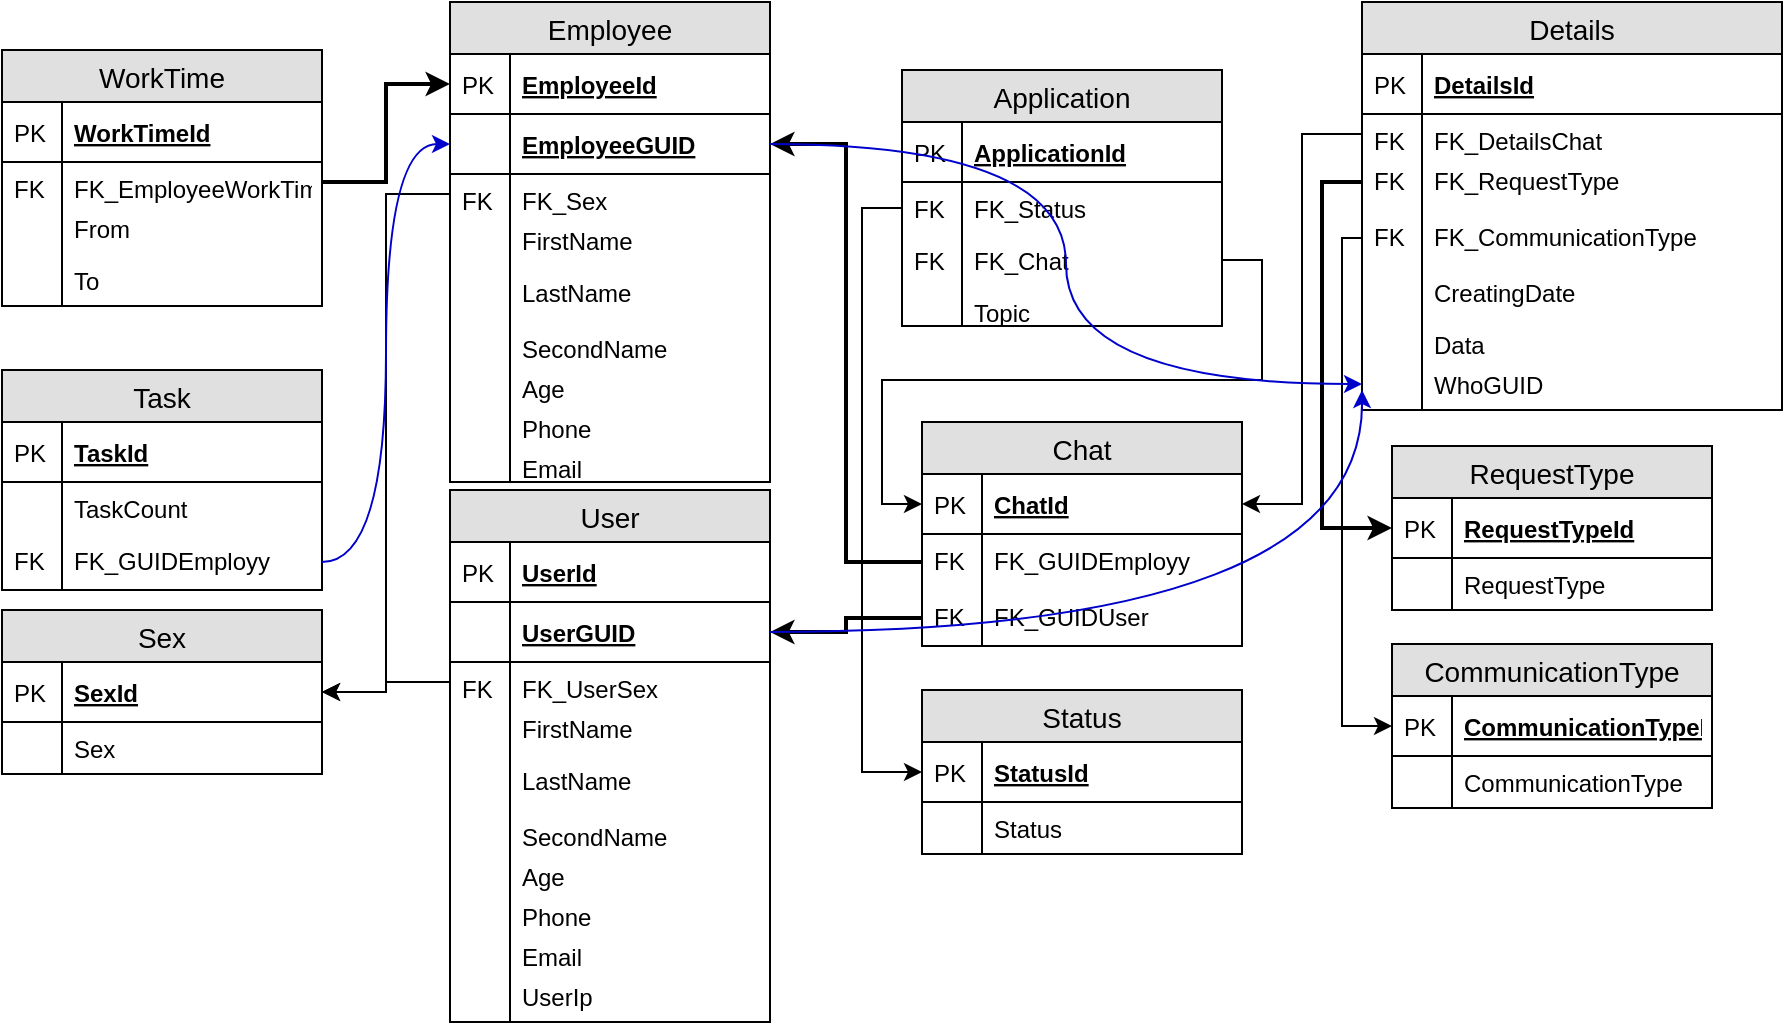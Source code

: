 <mxfile version="14.2.9" type="device"><diagram id="oNXmoaNB7-4xNITh9QLq" name="Page-1"><mxGraphModel dx="868" dy="450" grid="1" gridSize="10" guides="1" tooltips="1" connect="1" arrows="1" fold="1" page="1" pageScale="1" pageWidth="827" pageHeight="1169" math="0" shadow="0"><root><mxCell id="0"/><mxCell id="1" parent="0"/><mxCell id="n3H7xVqjC3DyJY1ZT28A-4" value="User" style="swimlane;fontStyle=0;childLayout=stackLayout;horizontal=1;startSize=26;fillColor=#e0e0e0;horizontalStack=0;resizeParent=1;resizeParentMax=0;resizeLast=0;collapsible=1;marginBottom=0;swimlaneFillColor=#ffffff;align=center;fontSize=14;" parent="1" vertex="1"><mxGeometry x="254" y="340" width="160" height="266" as="geometry"/></mxCell><mxCell id="BF0rwXTEgdyJj1D0pUG7-12" value="UserId" style="shape=partialRectangle;top=0;left=0;right=0;bottom=1;align=left;verticalAlign=middle;fillColor=none;spacingLeft=34;spacingRight=4;overflow=hidden;rotatable=0;points=[[0,0.5],[1,0.5]];portConstraint=eastwest;dropTarget=0;fontStyle=5;fontSize=12;" parent="n3H7xVqjC3DyJY1ZT28A-4" vertex="1"><mxGeometry y="26" width="160" height="30" as="geometry"/></mxCell><mxCell id="BF0rwXTEgdyJj1D0pUG7-13" value="PK" style="shape=partialRectangle;top=0;left=0;bottom=0;fillColor=none;align=left;verticalAlign=middle;spacingLeft=4;spacingRight=4;overflow=hidden;rotatable=0;points=[];portConstraint=eastwest;part=1;fontSize=12;" parent="BF0rwXTEgdyJj1D0pUG7-12" vertex="1" connectable="0"><mxGeometry width="30" height="30" as="geometry"/></mxCell><mxCell id="AlU_GXIWJe3iXf_rjSI0-19" value="UserGUID" style="shape=partialRectangle;top=0;left=0;right=0;bottom=1;align=left;verticalAlign=middle;fillColor=none;spacingLeft=34;spacingRight=4;overflow=hidden;rotatable=0;points=[[0,0.5],[1,0.5]];portConstraint=eastwest;dropTarget=0;fontStyle=5;fontSize=12;" parent="n3H7xVqjC3DyJY1ZT28A-4" vertex="1"><mxGeometry y="56" width="160" height="30" as="geometry"/></mxCell><mxCell id="AlU_GXIWJe3iXf_rjSI0-20" value="" style="shape=partialRectangle;top=0;left=0;bottom=0;fillColor=none;align=left;verticalAlign=middle;spacingLeft=4;spacingRight=4;overflow=hidden;rotatable=0;points=[];portConstraint=eastwest;part=1;fontSize=12;" parent="AlU_GXIWJe3iXf_rjSI0-19" vertex="1" connectable="0"><mxGeometry width="30" height="30" as="geometry"/></mxCell><mxCell id="n3H7xVqjC3DyJY1ZT28A-32" value="FK_UserSex" style="shape=partialRectangle;top=0;left=0;right=0;bottom=0;align=left;verticalAlign=top;fillColor=none;spacingLeft=34;spacingRight=4;overflow=hidden;rotatable=0;points=[[0,0.5],[1,0.5]];portConstraint=eastwest;dropTarget=0;fontSize=12;" parent="n3H7xVqjC3DyJY1ZT28A-4" vertex="1"><mxGeometry y="86" width="160" height="20" as="geometry"/></mxCell><mxCell id="n3H7xVqjC3DyJY1ZT28A-33" value="FK" style="shape=partialRectangle;top=0;left=0;bottom=0;fillColor=none;align=left;verticalAlign=top;spacingLeft=4;spacingRight=4;overflow=hidden;rotatable=0;points=[];portConstraint=eastwest;part=1;fontSize=12;" parent="n3H7xVqjC3DyJY1ZT28A-32" vertex="1" connectable="0"><mxGeometry width="30" height="20" as="geometry"/></mxCell><mxCell id="n3H7xVqjC3DyJY1ZT28A-7" value="FirstName&#10;" style="shape=partialRectangle;top=0;left=0;right=0;bottom=0;align=left;verticalAlign=top;fillColor=none;spacingLeft=34;spacingRight=4;overflow=hidden;rotatable=0;points=[[0,0.5],[1,0.5]];portConstraint=eastwest;dropTarget=0;fontSize=12;" parent="n3H7xVqjC3DyJY1ZT28A-4" vertex="1"><mxGeometry y="106" width="160" height="26" as="geometry"/></mxCell><mxCell id="n3H7xVqjC3DyJY1ZT28A-8" value="" style="shape=partialRectangle;top=0;left=0;bottom=0;fillColor=none;align=left;verticalAlign=top;spacingLeft=4;spacingRight=4;overflow=hidden;rotatable=0;points=[];portConstraint=eastwest;part=1;fontSize=12;" parent="n3H7xVqjC3DyJY1ZT28A-7" vertex="1" connectable="0"><mxGeometry width="30" height="26" as="geometry"/></mxCell><mxCell id="n3H7xVqjC3DyJY1ZT28A-9" value="LastName&#10;" style="shape=partialRectangle;top=0;left=0;right=0;bottom=0;align=left;verticalAlign=top;fillColor=none;spacingLeft=34;spacingRight=4;overflow=hidden;rotatable=0;points=[[0,0.5],[1,0.5]];portConstraint=eastwest;dropTarget=0;fontSize=12;" parent="n3H7xVqjC3DyJY1ZT28A-4" vertex="1"><mxGeometry y="132" width="160" height="28" as="geometry"/></mxCell><mxCell id="n3H7xVqjC3DyJY1ZT28A-10" value="" style="shape=partialRectangle;top=0;left=0;bottom=0;fillColor=none;align=left;verticalAlign=top;spacingLeft=4;spacingRight=4;overflow=hidden;rotatable=0;points=[];portConstraint=eastwest;part=1;fontSize=12;" parent="n3H7xVqjC3DyJY1ZT28A-9" vertex="1" connectable="0"><mxGeometry width="30" height="28" as="geometry"/></mxCell><mxCell id="n3H7xVqjC3DyJY1ZT28A-11" value="SecondName" style="shape=partialRectangle;top=0;left=0;right=0;bottom=0;align=left;verticalAlign=top;fillColor=none;spacingLeft=34;spacingRight=4;overflow=hidden;rotatable=0;points=[[0,0.5],[1,0.5]];portConstraint=eastwest;dropTarget=0;fontSize=12;" parent="n3H7xVqjC3DyJY1ZT28A-4" vertex="1"><mxGeometry y="160" width="160" height="20" as="geometry"/></mxCell><mxCell id="n3H7xVqjC3DyJY1ZT28A-12" value="" style="shape=partialRectangle;top=0;left=0;bottom=0;fillColor=none;align=left;verticalAlign=top;spacingLeft=4;spacingRight=4;overflow=hidden;rotatable=0;points=[];portConstraint=eastwest;part=1;fontSize=12;" parent="n3H7xVqjC3DyJY1ZT28A-11" vertex="1" connectable="0"><mxGeometry width="30" height="20.0" as="geometry"/></mxCell><mxCell id="n3H7xVqjC3DyJY1ZT28A-13" value="Age" style="shape=partialRectangle;top=0;left=0;right=0;bottom=0;align=left;verticalAlign=top;fillColor=none;spacingLeft=34;spacingRight=4;overflow=hidden;rotatable=0;points=[[0,0.5],[1,0.5]];portConstraint=eastwest;dropTarget=0;fontSize=12;" parent="n3H7xVqjC3DyJY1ZT28A-4" vertex="1"><mxGeometry y="180" width="160" height="20" as="geometry"/></mxCell><mxCell id="n3H7xVqjC3DyJY1ZT28A-14" value="" style="shape=partialRectangle;top=0;left=0;bottom=0;fillColor=none;align=left;verticalAlign=top;spacingLeft=4;spacingRight=4;overflow=hidden;rotatable=0;points=[];portConstraint=eastwest;part=1;fontSize=12;" parent="n3H7xVqjC3DyJY1ZT28A-13" vertex="1" connectable="0"><mxGeometry width="30" height="20" as="geometry"/></mxCell><mxCell id="n3H7xVqjC3DyJY1ZT28A-30" value="Phone" style="shape=partialRectangle;top=0;left=0;right=0;bottom=0;align=left;verticalAlign=top;fillColor=none;spacingLeft=34;spacingRight=4;overflow=hidden;rotatable=0;points=[[0,0.5],[1,0.5]];portConstraint=eastwest;dropTarget=0;fontSize=12;" parent="n3H7xVqjC3DyJY1ZT28A-4" vertex="1"><mxGeometry y="200" width="160" height="20" as="geometry"/></mxCell><mxCell id="n3H7xVqjC3DyJY1ZT28A-31" value="" style="shape=partialRectangle;top=0;left=0;bottom=0;fillColor=none;align=left;verticalAlign=top;spacingLeft=4;spacingRight=4;overflow=hidden;rotatable=0;points=[];portConstraint=eastwest;part=1;fontSize=12;" parent="n3H7xVqjC3DyJY1ZT28A-30" vertex="1" connectable="0"><mxGeometry width="30" height="20" as="geometry"/></mxCell><mxCell id="n3H7xVqjC3DyJY1ZT28A-15" value="Email" style="shape=partialRectangle;top=0;left=0;right=0;bottom=0;align=left;verticalAlign=top;fillColor=none;spacingLeft=34;spacingRight=4;overflow=hidden;rotatable=0;points=[[0,0.5],[1,0.5]];portConstraint=eastwest;dropTarget=0;fontSize=12;" parent="n3H7xVqjC3DyJY1ZT28A-4" vertex="1"><mxGeometry y="220" width="160" height="20" as="geometry"/></mxCell><mxCell id="n3H7xVqjC3DyJY1ZT28A-16" value="" style="shape=partialRectangle;top=0;left=0;bottom=0;fillColor=none;align=left;verticalAlign=top;spacingLeft=4;spacingRight=4;overflow=hidden;rotatable=0;points=[];portConstraint=eastwest;part=1;fontSize=12;" parent="n3H7xVqjC3DyJY1ZT28A-15" vertex="1" connectable="0"><mxGeometry width="30" height="20" as="geometry"/></mxCell><mxCell id="n3H7xVqjC3DyJY1ZT28A-144" value="UserIp" style="shape=partialRectangle;top=0;left=0;right=0;bottom=0;align=left;verticalAlign=top;fillColor=none;spacingLeft=34;spacingRight=4;overflow=hidden;rotatable=0;points=[[0,0.5],[1,0.5]];portConstraint=eastwest;dropTarget=0;fontSize=12;" parent="n3H7xVqjC3DyJY1ZT28A-4" vertex="1"><mxGeometry y="240" width="160" height="26" as="geometry"/></mxCell><mxCell id="n3H7xVqjC3DyJY1ZT28A-145" value="" style="shape=partialRectangle;top=0;left=0;bottom=0;fillColor=none;align=left;verticalAlign=top;spacingLeft=4;spacingRight=4;overflow=hidden;rotatable=0;points=[];portConstraint=eastwest;part=1;fontSize=12;" parent="n3H7xVqjC3DyJY1ZT28A-144" vertex="1" connectable="0"><mxGeometry width="30" height="26" as="geometry"/></mxCell><mxCell id="n3H7xVqjC3DyJY1ZT28A-17" value="Sex" style="swimlane;fontStyle=0;childLayout=stackLayout;horizontal=1;startSize=26;fillColor=#e0e0e0;horizontalStack=0;resizeParent=1;resizeParentMax=0;resizeLast=0;collapsible=1;marginBottom=0;swimlaneFillColor=#ffffff;align=center;fontSize=14;" parent="1" vertex="1"><mxGeometry x="30" y="400" width="160" height="82" as="geometry"/></mxCell><mxCell id="n3H7xVqjC3DyJY1ZT28A-18" value="SexId" style="shape=partialRectangle;top=0;left=0;right=0;bottom=1;align=left;verticalAlign=middle;fillColor=none;spacingLeft=34;spacingRight=4;overflow=hidden;rotatable=0;points=[[0,0.5],[1,0.5]];portConstraint=eastwest;dropTarget=0;fontStyle=5;fontSize=12;" parent="n3H7xVqjC3DyJY1ZT28A-17" vertex="1"><mxGeometry y="26" width="160" height="30" as="geometry"/></mxCell><mxCell id="n3H7xVqjC3DyJY1ZT28A-19" value="PK" style="shape=partialRectangle;top=0;left=0;bottom=0;fillColor=none;align=left;verticalAlign=middle;spacingLeft=4;spacingRight=4;overflow=hidden;rotatable=0;points=[];portConstraint=eastwest;part=1;fontSize=12;" parent="n3H7xVqjC3DyJY1ZT28A-18" vertex="1" connectable="0"><mxGeometry width="30" height="30" as="geometry"/></mxCell><mxCell id="n3H7xVqjC3DyJY1ZT28A-20" value="Sex" style="shape=partialRectangle;top=0;left=0;right=0;bottom=0;align=left;verticalAlign=top;fillColor=none;spacingLeft=34;spacingRight=4;overflow=hidden;rotatable=0;points=[[0,0.5],[1,0.5]];portConstraint=eastwest;dropTarget=0;fontSize=12;" parent="n3H7xVqjC3DyJY1ZT28A-17" vertex="1"><mxGeometry y="56" width="160" height="26" as="geometry"/></mxCell><mxCell id="n3H7xVqjC3DyJY1ZT28A-21" value="" style="shape=partialRectangle;top=0;left=0;bottom=0;fillColor=none;align=left;verticalAlign=top;spacingLeft=4;spacingRight=4;overflow=hidden;rotatable=0;points=[];portConstraint=eastwest;part=1;fontSize=12;" parent="n3H7xVqjC3DyJY1ZT28A-20" vertex="1" connectable="0"><mxGeometry width="30" height="26" as="geometry"/></mxCell><mxCell id="n3H7xVqjC3DyJY1ZT28A-35" value="Application" style="swimlane;fontStyle=0;childLayout=stackLayout;horizontal=1;startSize=26;fillColor=#e0e0e0;horizontalStack=0;resizeParent=1;resizeParentMax=0;resizeLast=0;collapsible=1;marginBottom=0;swimlaneFillColor=#ffffff;align=center;fontSize=14;" parent="1" vertex="1"><mxGeometry x="480" y="130" width="160" height="128" as="geometry"/></mxCell><mxCell id="n3H7xVqjC3DyJY1ZT28A-36" value="ApplicationId" style="shape=partialRectangle;top=0;left=0;right=0;bottom=1;align=left;verticalAlign=middle;fillColor=none;spacingLeft=34;spacingRight=4;overflow=hidden;rotatable=0;points=[[0,0.5],[1,0.5]];portConstraint=eastwest;dropTarget=0;fontStyle=5;fontSize=12;" parent="n3H7xVqjC3DyJY1ZT28A-35" vertex="1"><mxGeometry y="26" width="160" height="30" as="geometry"/></mxCell><mxCell id="n3H7xVqjC3DyJY1ZT28A-37" value="PK" style="shape=partialRectangle;top=0;left=0;bottom=0;fillColor=none;align=left;verticalAlign=middle;spacingLeft=4;spacingRight=4;overflow=hidden;rotatable=0;points=[];portConstraint=eastwest;part=1;fontSize=12;" parent="n3H7xVqjC3DyJY1ZT28A-36" vertex="1" connectable="0"><mxGeometry width="30" height="30" as="geometry"/></mxCell><mxCell id="n3H7xVqjC3DyJY1ZT28A-40" value="FK_Status" style="shape=partialRectangle;top=0;left=0;right=0;bottom=0;align=left;verticalAlign=top;fillColor=none;spacingLeft=34;spacingRight=4;overflow=hidden;rotatable=0;points=[[0,0.5],[1,0.5]];portConstraint=eastwest;dropTarget=0;fontSize=12;" parent="n3H7xVqjC3DyJY1ZT28A-35" vertex="1"><mxGeometry y="56" width="160" height="26" as="geometry"/></mxCell><mxCell id="n3H7xVqjC3DyJY1ZT28A-41" value="FK&#10;" style="shape=partialRectangle;top=0;left=0;bottom=0;fillColor=none;align=left;verticalAlign=top;spacingLeft=4;spacingRight=4;overflow=hidden;rotatable=0;points=[];portConstraint=eastwest;part=1;fontSize=12;" parent="n3H7xVqjC3DyJY1ZT28A-40" vertex="1" connectable="0"><mxGeometry width="30" height="26" as="geometry"/></mxCell><mxCell id="BF0rwXTEgdyJj1D0pUG7-7" value="FK_Chat" style="shape=partialRectangle;top=0;left=0;right=0;bottom=0;align=left;verticalAlign=top;fillColor=none;spacingLeft=34;spacingRight=4;overflow=hidden;rotatable=0;points=[[0,0.5],[1,0.5]];portConstraint=eastwest;dropTarget=0;fontSize=12;" parent="n3H7xVqjC3DyJY1ZT28A-35" vertex="1"><mxGeometry y="82" width="160" height="26" as="geometry"/></mxCell><mxCell id="BF0rwXTEgdyJj1D0pUG7-8" value="FK&#10;" style="shape=partialRectangle;top=0;left=0;bottom=0;fillColor=none;align=left;verticalAlign=top;spacingLeft=4;spacingRight=4;overflow=hidden;rotatable=0;points=[];portConstraint=eastwest;part=1;fontSize=12;" parent="BF0rwXTEgdyJj1D0pUG7-7" vertex="1" connectable="0"><mxGeometry width="30" height="26" as="geometry"/></mxCell><mxCell id="n3H7xVqjC3DyJY1ZT28A-81" value="Topic&#10;" style="shape=partialRectangle;top=0;left=0;right=0;bottom=0;align=left;verticalAlign=top;fillColor=none;spacingLeft=34;spacingRight=4;overflow=hidden;rotatable=0;points=[[0,0.5],[1,0.5]];portConstraint=eastwest;dropTarget=0;fontSize=12;" parent="n3H7xVqjC3DyJY1ZT28A-35" vertex="1"><mxGeometry y="108" width="160" height="20" as="geometry"/></mxCell><mxCell id="n3H7xVqjC3DyJY1ZT28A-82" value="" style="shape=partialRectangle;top=0;left=0;bottom=0;fillColor=none;align=left;verticalAlign=top;spacingLeft=4;spacingRight=4;overflow=hidden;rotatable=0;points=[];portConstraint=eastwest;part=1;fontSize=12;" parent="n3H7xVqjC3DyJY1ZT28A-81" vertex="1" connectable="0"><mxGeometry width="30" height="20.0" as="geometry"/></mxCell><mxCell id="n3H7xVqjC3DyJY1ZT28A-55" value="Status" style="swimlane;fontStyle=0;childLayout=stackLayout;horizontal=1;startSize=26;fillColor=#e0e0e0;horizontalStack=0;resizeParent=1;resizeParentMax=0;resizeLast=0;collapsible=1;marginBottom=0;swimlaneFillColor=#ffffff;align=center;fontSize=14;" parent="1" vertex="1"><mxGeometry x="490" y="440" width="160" height="82" as="geometry"/></mxCell><mxCell id="n3H7xVqjC3DyJY1ZT28A-56" value="StatusId" style="shape=partialRectangle;top=0;left=0;right=0;bottom=1;align=left;verticalAlign=middle;fillColor=none;spacingLeft=34;spacingRight=4;overflow=hidden;rotatable=0;points=[[0,0.5],[1,0.5]];portConstraint=eastwest;dropTarget=0;fontStyle=5;fontSize=12;" parent="n3H7xVqjC3DyJY1ZT28A-55" vertex="1"><mxGeometry y="26" width="160" height="30" as="geometry"/></mxCell><mxCell id="n3H7xVqjC3DyJY1ZT28A-57" value="PK" style="shape=partialRectangle;top=0;left=0;bottom=0;fillColor=none;align=left;verticalAlign=middle;spacingLeft=4;spacingRight=4;overflow=hidden;rotatable=0;points=[];portConstraint=eastwest;part=1;fontSize=12;" parent="n3H7xVqjC3DyJY1ZT28A-56" vertex="1" connectable="0"><mxGeometry width="30" height="30" as="geometry"/></mxCell><mxCell id="n3H7xVqjC3DyJY1ZT28A-58" value="Status" style="shape=partialRectangle;top=0;left=0;right=0;bottom=0;align=left;verticalAlign=top;fillColor=none;spacingLeft=34;spacingRight=4;overflow=hidden;rotatable=0;points=[[0,0.5],[1,0.5]];portConstraint=eastwest;dropTarget=0;fontSize=12;" parent="n3H7xVqjC3DyJY1ZT28A-55" vertex="1"><mxGeometry y="56" width="160" height="26" as="geometry"/></mxCell><mxCell id="n3H7xVqjC3DyJY1ZT28A-59" value="" style="shape=partialRectangle;top=0;left=0;bottom=0;fillColor=none;align=left;verticalAlign=top;spacingLeft=4;spacingRight=4;overflow=hidden;rotatable=0;points=[];portConstraint=eastwest;part=1;fontSize=12;" parent="n3H7xVqjC3DyJY1ZT28A-58" vertex="1" connectable="0"><mxGeometry width="30" height="26" as="geometry"/></mxCell><mxCell id="n3H7xVqjC3DyJY1ZT28A-74" value="RequestType" style="swimlane;fontStyle=0;childLayout=stackLayout;horizontal=1;startSize=26;fillColor=#e0e0e0;horizontalStack=0;resizeParent=1;resizeParentMax=0;resizeLast=0;collapsible=1;marginBottom=0;swimlaneFillColor=#ffffff;align=center;fontSize=14;" parent="1" vertex="1"><mxGeometry x="725" y="318" width="160" height="82" as="geometry"/></mxCell><mxCell id="n3H7xVqjC3DyJY1ZT28A-75" value="RequestTypeId" style="shape=partialRectangle;top=0;left=0;right=0;bottom=1;align=left;verticalAlign=middle;fillColor=none;spacingLeft=34;spacingRight=4;overflow=hidden;rotatable=0;points=[[0,0.5],[1,0.5]];portConstraint=eastwest;dropTarget=0;fontStyle=5;fontSize=12;" parent="n3H7xVqjC3DyJY1ZT28A-74" vertex="1"><mxGeometry y="26" width="160" height="30" as="geometry"/></mxCell><mxCell id="n3H7xVqjC3DyJY1ZT28A-76" value="PK" style="shape=partialRectangle;top=0;left=0;bottom=0;fillColor=none;align=left;verticalAlign=middle;spacingLeft=4;spacingRight=4;overflow=hidden;rotatable=0;points=[];portConstraint=eastwest;part=1;fontSize=12;" parent="n3H7xVqjC3DyJY1ZT28A-75" vertex="1" connectable="0"><mxGeometry width="30" height="30" as="geometry"/></mxCell><mxCell id="n3H7xVqjC3DyJY1ZT28A-77" value="RequestType&#10;" style="shape=partialRectangle;top=0;left=0;right=0;bottom=0;align=left;verticalAlign=top;fillColor=none;spacingLeft=34;spacingRight=4;overflow=hidden;rotatable=0;points=[[0,0.5],[1,0.5]];portConstraint=eastwest;dropTarget=0;fontSize=12;" parent="n3H7xVqjC3DyJY1ZT28A-74" vertex="1"><mxGeometry y="56" width="160" height="26" as="geometry"/></mxCell><mxCell id="n3H7xVqjC3DyJY1ZT28A-78" value="" style="shape=partialRectangle;top=0;left=0;bottom=0;fillColor=none;align=left;verticalAlign=top;spacingLeft=4;spacingRight=4;overflow=hidden;rotatable=0;points=[];portConstraint=eastwest;part=1;fontSize=12;" parent="n3H7xVqjC3DyJY1ZT28A-77" vertex="1" connectable="0"><mxGeometry width="30" height="26" as="geometry"/></mxCell><mxCell id="n3H7xVqjC3DyJY1ZT28A-99" value="CommunicationType" style="swimlane;fontStyle=0;childLayout=stackLayout;horizontal=1;startSize=26;fillColor=#e0e0e0;horizontalStack=0;resizeParent=1;resizeParentMax=0;resizeLast=0;collapsible=1;marginBottom=0;swimlaneFillColor=#ffffff;align=center;fontSize=14;" parent="1" vertex="1"><mxGeometry x="725" y="417" width="160" height="82" as="geometry"/></mxCell><mxCell id="n3H7xVqjC3DyJY1ZT28A-100" value="CommunicationTypeId" style="shape=partialRectangle;top=0;left=0;right=0;bottom=1;align=left;verticalAlign=middle;fillColor=none;spacingLeft=34;spacingRight=4;overflow=hidden;rotatable=0;points=[[0,0.5],[1,0.5]];portConstraint=eastwest;dropTarget=0;fontStyle=5;fontSize=12;" parent="n3H7xVqjC3DyJY1ZT28A-99" vertex="1"><mxGeometry y="26" width="160" height="30" as="geometry"/></mxCell><mxCell id="n3H7xVqjC3DyJY1ZT28A-101" value="PK" style="shape=partialRectangle;top=0;left=0;bottom=0;fillColor=none;align=left;verticalAlign=middle;spacingLeft=4;spacingRight=4;overflow=hidden;rotatable=0;points=[];portConstraint=eastwest;part=1;fontSize=12;" parent="n3H7xVqjC3DyJY1ZT28A-100" vertex="1" connectable="0"><mxGeometry width="30" height="30" as="geometry"/></mxCell><mxCell id="n3H7xVqjC3DyJY1ZT28A-104" value="CommunicationType" style="shape=partialRectangle;top=0;left=0;right=0;bottom=0;align=left;verticalAlign=top;fillColor=none;spacingLeft=34;spacingRight=4;overflow=hidden;rotatable=0;points=[[0,0.5],[1,0.5]];portConstraint=eastwest;dropTarget=0;fontSize=12;" parent="n3H7xVqjC3DyJY1ZT28A-99" vertex="1"><mxGeometry y="56" width="160" height="26" as="geometry"/></mxCell><mxCell id="n3H7xVqjC3DyJY1ZT28A-105" value="" style="shape=partialRectangle;top=0;left=0;bottom=0;fillColor=none;align=left;verticalAlign=top;spacingLeft=4;spacingRight=4;overflow=hidden;rotatable=0;points=[];portConstraint=eastwest;part=1;fontSize=12;" parent="n3H7xVqjC3DyJY1ZT28A-104" vertex="1" connectable="0"><mxGeometry width="30" height="26" as="geometry"/></mxCell><mxCell id="n3H7xVqjC3DyJY1ZT28A-109" style="edgeStyle=orthogonalEdgeStyle;rounded=0;orthogonalLoop=1;jettySize=auto;html=1;exitX=0;exitY=0.5;exitDx=0;exitDy=0;entryX=0;entryY=0.5;entryDx=0;entryDy=0;strokeWidth=1;" parent="1" source="n3H7xVqjC3DyJY1ZT28A-40" target="n3H7xVqjC3DyJY1ZT28A-56" edge="1"><mxGeometry relative="1" as="geometry"/></mxCell><mxCell id="n3H7xVqjC3DyJY1ZT28A-113" value="Employee" style="swimlane;fontStyle=0;childLayout=stackLayout;horizontal=1;startSize=26;fillColor=#e0e0e0;horizontalStack=0;resizeParent=1;resizeParentMax=0;resizeLast=0;collapsible=1;marginBottom=0;swimlaneFillColor=#ffffff;align=center;fontSize=14;" parent="1" vertex="1"><mxGeometry x="254" y="96" width="160" height="240" as="geometry"/></mxCell><mxCell id="BF0rwXTEgdyJj1D0pUG7-10" value="EmployeeId" style="shape=partialRectangle;top=0;left=0;right=0;bottom=1;align=left;verticalAlign=middle;fillColor=none;spacingLeft=34;spacingRight=4;overflow=hidden;rotatable=0;points=[[0,0.5],[1,0.5]];portConstraint=eastwest;dropTarget=0;fontStyle=5;fontSize=12;" parent="n3H7xVqjC3DyJY1ZT28A-113" vertex="1"><mxGeometry y="26" width="160" height="30" as="geometry"/></mxCell><mxCell id="BF0rwXTEgdyJj1D0pUG7-11" value="PK" style="shape=partialRectangle;top=0;left=0;bottom=0;fillColor=none;align=left;verticalAlign=middle;spacingLeft=4;spacingRight=4;overflow=hidden;rotatable=0;points=[];portConstraint=eastwest;part=1;fontSize=12;" parent="BF0rwXTEgdyJj1D0pUG7-10" vertex="1" connectable="0"><mxGeometry width="30" height="30" as="geometry"/></mxCell><mxCell id="AlU_GXIWJe3iXf_rjSI0-21" value="EmployeeGUID" style="shape=partialRectangle;top=0;left=0;right=0;bottom=1;align=left;verticalAlign=middle;fillColor=none;spacingLeft=34;spacingRight=4;overflow=hidden;rotatable=0;points=[[0,0.5],[1,0.5]];portConstraint=eastwest;dropTarget=0;fontStyle=5;fontSize=12;" parent="n3H7xVqjC3DyJY1ZT28A-113" vertex="1"><mxGeometry y="56" width="160" height="30" as="geometry"/></mxCell><mxCell id="AlU_GXIWJe3iXf_rjSI0-22" value="" style="shape=partialRectangle;top=0;left=0;bottom=0;fillColor=none;align=left;verticalAlign=middle;spacingLeft=4;spacingRight=4;overflow=hidden;rotatable=0;points=[];portConstraint=eastwest;part=1;fontSize=12;" parent="AlU_GXIWJe3iXf_rjSI0-21" vertex="1" connectable="0"><mxGeometry width="30" height="30" as="geometry"/></mxCell><mxCell id="n3H7xVqjC3DyJY1ZT28A-116" value="FK_Sex" style="shape=partialRectangle;top=0;left=0;right=0;bottom=0;align=left;verticalAlign=top;fillColor=none;spacingLeft=34;spacingRight=4;overflow=hidden;rotatable=0;points=[[0,0.5],[1,0.5]];portConstraint=eastwest;dropTarget=0;fontSize=12;" parent="n3H7xVqjC3DyJY1ZT28A-113" vertex="1"><mxGeometry y="86" width="160" height="20" as="geometry"/></mxCell><mxCell id="n3H7xVqjC3DyJY1ZT28A-117" value="FK" style="shape=partialRectangle;top=0;left=0;bottom=0;fillColor=none;align=left;verticalAlign=top;spacingLeft=4;spacingRight=4;overflow=hidden;rotatable=0;points=[];portConstraint=eastwest;part=1;fontSize=12;" parent="n3H7xVqjC3DyJY1ZT28A-116" vertex="1" connectable="0"><mxGeometry width="30" height="20" as="geometry"/></mxCell><mxCell id="n3H7xVqjC3DyJY1ZT28A-118" value="FirstName&#10;" style="shape=partialRectangle;top=0;left=0;right=0;bottom=0;align=left;verticalAlign=top;fillColor=none;spacingLeft=34;spacingRight=4;overflow=hidden;rotatable=0;points=[[0,0.5],[1,0.5]];portConstraint=eastwest;dropTarget=0;fontSize=12;" parent="n3H7xVqjC3DyJY1ZT28A-113" vertex="1"><mxGeometry y="106" width="160" height="26" as="geometry"/></mxCell><mxCell id="n3H7xVqjC3DyJY1ZT28A-119" value="" style="shape=partialRectangle;top=0;left=0;bottom=0;fillColor=none;align=left;verticalAlign=top;spacingLeft=4;spacingRight=4;overflow=hidden;rotatable=0;points=[];portConstraint=eastwest;part=1;fontSize=12;" parent="n3H7xVqjC3DyJY1ZT28A-118" vertex="1" connectable="0"><mxGeometry width="30" height="26" as="geometry"/></mxCell><mxCell id="n3H7xVqjC3DyJY1ZT28A-120" value="LastName&#10;" style="shape=partialRectangle;top=0;left=0;right=0;bottom=0;align=left;verticalAlign=top;fillColor=none;spacingLeft=34;spacingRight=4;overflow=hidden;rotatable=0;points=[[0,0.5],[1,0.5]];portConstraint=eastwest;dropTarget=0;fontSize=12;" parent="n3H7xVqjC3DyJY1ZT28A-113" vertex="1"><mxGeometry y="132" width="160" height="28" as="geometry"/></mxCell><mxCell id="n3H7xVqjC3DyJY1ZT28A-121" value="" style="shape=partialRectangle;top=0;left=0;bottom=0;fillColor=none;align=left;verticalAlign=top;spacingLeft=4;spacingRight=4;overflow=hidden;rotatable=0;points=[];portConstraint=eastwest;part=1;fontSize=12;" parent="n3H7xVqjC3DyJY1ZT28A-120" vertex="1" connectable="0"><mxGeometry width="30" height="28" as="geometry"/></mxCell><mxCell id="n3H7xVqjC3DyJY1ZT28A-122" value="SecondName" style="shape=partialRectangle;top=0;left=0;right=0;bottom=0;align=left;verticalAlign=top;fillColor=none;spacingLeft=34;spacingRight=4;overflow=hidden;rotatable=0;points=[[0,0.5],[1,0.5]];portConstraint=eastwest;dropTarget=0;fontSize=12;" parent="n3H7xVqjC3DyJY1ZT28A-113" vertex="1"><mxGeometry y="160" width="160" height="20" as="geometry"/></mxCell><mxCell id="n3H7xVqjC3DyJY1ZT28A-123" value="" style="shape=partialRectangle;top=0;left=0;bottom=0;fillColor=none;align=left;verticalAlign=top;spacingLeft=4;spacingRight=4;overflow=hidden;rotatable=0;points=[];portConstraint=eastwest;part=1;fontSize=12;" parent="n3H7xVqjC3DyJY1ZT28A-122" vertex="1" connectable="0"><mxGeometry width="30" height="20.0" as="geometry"/></mxCell><mxCell id="n3H7xVqjC3DyJY1ZT28A-124" value="Age" style="shape=partialRectangle;top=0;left=0;right=0;bottom=0;align=left;verticalAlign=top;fillColor=none;spacingLeft=34;spacingRight=4;overflow=hidden;rotatable=0;points=[[0,0.5],[1,0.5]];portConstraint=eastwest;dropTarget=0;fontSize=12;" parent="n3H7xVqjC3DyJY1ZT28A-113" vertex="1"><mxGeometry y="180" width="160" height="20" as="geometry"/></mxCell><mxCell id="n3H7xVqjC3DyJY1ZT28A-125" value="" style="shape=partialRectangle;top=0;left=0;bottom=0;fillColor=none;align=left;verticalAlign=top;spacingLeft=4;spacingRight=4;overflow=hidden;rotatable=0;points=[];portConstraint=eastwest;part=1;fontSize=12;" parent="n3H7xVqjC3DyJY1ZT28A-124" vertex="1" connectable="0"><mxGeometry width="30" height="20" as="geometry"/></mxCell><mxCell id="n3H7xVqjC3DyJY1ZT28A-126" value="Phone" style="shape=partialRectangle;top=0;left=0;right=0;bottom=0;align=left;verticalAlign=top;fillColor=none;spacingLeft=34;spacingRight=4;overflow=hidden;rotatable=0;points=[[0,0.5],[1,0.5]];portConstraint=eastwest;dropTarget=0;fontSize=12;" parent="n3H7xVqjC3DyJY1ZT28A-113" vertex="1"><mxGeometry y="200" width="160" height="20" as="geometry"/></mxCell><mxCell id="n3H7xVqjC3DyJY1ZT28A-127" value="" style="shape=partialRectangle;top=0;left=0;bottom=0;fillColor=none;align=left;verticalAlign=top;spacingLeft=4;spacingRight=4;overflow=hidden;rotatable=0;points=[];portConstraint=eastwest;part=1;fontSize=12;" parent="n3H7xVqjC3DyJY1ZT28A-126" vertex="1" connectable="0"><mxGeometry width="30" height="20" as="geometry"/></mxCell><mxCell id="n3H7xVqjC3DyJY1ZT28A-128" value="Email" style="shape=partialRectangle;top=0;left=0;right=0;bottom=0;align=left;verticalAlign=top;fillColor=none;spacingLeft=34;spacingRight=4;overflow=hidden;rotatable=0;points=[[0,0.5],[1,0.5]];portConstraint=eastwest;dropTarget=0;fontSize=12;" parent="n3H7xVqjC3DyJY1ZT28A-113" vertex="1"><mxGeometry y="220" width="160" height="20" as="geometry"/></mxCell><mxCell id="n3H7xVqjC3DyJY1ZT28A-129" value="" style="shape=partialRectangle;top=0;left=0;bottom=0;fillColor=none;align=left;verticalAlign=top;spacingLeft=4;spacingRight=4;overflow=hidden;rotatable=0;points=[];portConstraint=eastwest;part=1;fontSize=12;" parent="n3H7xVqjC3DyJY1ZT28A-128" vertex="1" connectable="0"><mxGeometry width="30" height="20" as="geometry"/></mxCell><mxCell id="1y7VPuMt1ojmdcuSYI-L-2" value="WorkTime" style="swimlane;fontStyle=0;childLayout=stackLayout;horizontal=1;startSize=26;fillColor=#e0e0e0;horizontalStack=0;resizeParent=1;resizeParentMax=0;resizeLast=0;collapsible=1;marginBottom=0;swimlaneFillColor=#ffffff;align=center;fontSize=14;" parent="1" vertex="1"><mxGeometry x="30" y="120" width="160" height="128" as="geometry"/></mxCell><mxCell id="1y7VPuMt1ojmdcuSYI-L-3" value="WorkTimeId" style="shape=partialRectangle;top=0;left=0;right=0;bottom=1;align=left;verticalAlign=middle;fillColor=none;spacingLeft=34;spacingRight=4;overflow=hidden;rotatable=0;points=[[0,0.5],[1,0.5]];portConstraint=eastwest;dropTarget=0;fontStyle=5;fontSize=12;" parent="1y7VPuMt1ojmdcuSYI-L-2" vertex="1"><mxGeometry y="26" width="160" height="30" as="geometry"/></mxCell><mxCell id="1y7VPuMt1ojmdcuSYI-L-4" value="PK" style="shape=partialRectangle;top=0;left=0;bottom=0;fillColor=none;align=left;verticalAlign=middle;spacingLeft=4;spacingRight=4;overflow=hidden;rotatable=0;points=[];portConstraint=eastwest;part=1;fontSize=12;" parent="1y7VPuMt1ojmdcuSYI-L-3" vertex="1" connectable="0"><mxGeometry width="30" height="30" as="geometry"/></mxCell><mxCell id="n3H7xVqjC3DyJY1ZT28A-131" value="FK_EmployeeWorkTime" style="shape=partialRectangle;top=0;left=0;right=0;bottom=0;align=left;verticalAlign=top;fillColor=none;spacingLeft=34;spacingRight=4;overflow=hidden;rotatable=0;points=[[0,0.5],[1,0.5]];portConstraint=eastwest;dropTarget=0;fontSize=12;" parent="1y7VPuMt1ojmdcuSYI-L-2" vertex="1"><mxGeometry y="56" width="160" height="20" as="geometry"/></mxCell><mxCell id="n3H7xVqjC3DyJY1ZT28A-132" value="FK" style="shape=partialRectangle;top=0;left=0;bottom=0;fillColor=none;align=left;verticalAlign=top;spacingLeft=4;spacingRight=4;overflow=hidden;rotatable=0;points=[];portConstraint=eastwest;part=1;fontSize=12;" parent="n3H7xVqjC3DyJY1ZT28A-131" vertex="1" connectable="0"><mxGeometry width="30" height="20" as="geometry"/></mxCell><mxCell id="1y7VPuMt1ojmdcuSYI-L-7" value="From" style="shape=partialRectangle;top=0;left=0;right=0;bottom=0;align=left;verticalAlign=top;fillColor=none;spacingLeft=34;spacingRight=4;overflow=hidden;rotatable=0;points=[[0,0.5],[1,0.5]];portConstraint=eastwest;dropTarget=0;fontSize=12;" parent="1y7VPuMt1ojmdcuSYI-L-2" vertex="1"><mxGeometry y="76" width="160" height="26" as="geometry"/></mxCell><mxCell id="1y7VPuMt1ojmdcuSYI-L-8" value="" style="shape=partialRectangle;top=0;left=0;bottom=0;fillColor=none;align=left;verticalAlign=top;spacingLeft=4;spacingRight=4;overflow=hidden;rotatable=0;points=[];portConstraint=eastwest;part=1;fontSize=12;" parent="1y7VPuMt1ojmdcuSYI-L-7" vertex="1" connectable="0"><mxGeometry width="30" height="26" as="geometry"/></mxCell><mxCell id="1y7VPuMt1ojmdcuSYI-L-5" value="To" style="shape=partialRectangle;top=0;left=0;right=0;bottom=0;align=left;verticalAlign=top;fillColor=none;spacingLeft=34;spacingRight=4;overflow=hidden;rotatable=0;points=[[0,0.5],[1,0.5]];portConstraint=eastwest;dropTarget=0;fontSize=12;" parent="1y7VPuMt1ojmdcuSYI-L-2" vertex="1"><mxGeometry y="102" width="160" height="26" as="geometry"/></mxCell><mxCell id="1y7VPuMt1ojmdcuSYI-L-6" value="" style="shape=partialRectangle;top=0;left=0;bottom=0;fillColor=none;align=left;verticalAlign=top;spacingLeft=4;spacingRight=4;overflow=hidden;rotatable=0;points=[];portConstraint=eastwest;part=1;fontSize=12;" parent="1y7VPuMt1ojmdcuSYI-L-5" vertex="1" connectable="0"><mxGeometry width="30" height="26" as="geometry"/></mxCell><mxCell id="BF0rwXTEgdyJj1D0pUG7-1" style="edgeStyle=orthogonalEdgeStyle;rounded=0;orthogonalLoop=1;jettySize=auto;html=1;entryX=0;entryY=0.5;entryDx=0;entryDy=0;strokeWidth=2;" parent="1" source="n3H7xVqjC3DyJY1ZT28A-131" target="BF0rwXTEgdyJj1D0pUG7-10" edge="1"><mxGeometry relative="1" as="geometry"><mxPoint x="254" y="81" as="targetPoint"/></mxGeometry></mxCell><mxCell id="BF0rwXTEgdyJj1D0pUG7-2" value="Chat" style="swimlane;fontStyle=0;childLayout=stackLayout;horizontal=1;startSize=26;fillColor=#e0e0e0;horizontalStack=0;resizeParent=1;resizeParentMax=0;resizeLast=0;collapsible=1;marginBottom=0;swimlaneFillColor=#ffffff;align=center;fontSize=14;" parent="1" vertex="1"><mxGeometry x="490" y="306" width="160" height="112" as="geometry"/></mxCell><mxCell id="BF0rwXTEgdyJj1D0pUG7-3" value="ChatId" style="shape=partialRectangle;top=0;left=0;right=0;bottom=1;align=left;verticalAlign=middle;fillColor=none;spacingLeft=34;spacingRight=4;overflow=hidden;rotatable=0;points=[[0,0.5],[1,0.5]];portConstraint=eastwest;dropTarget=0;fontStyle=5;fontSize=12;" parent="BF0rwXTEgdyJj1D0pUG7-2" vertex="1"><mxGeometry y="26" width="160" height="30" as="geometry"/></mxCell><mxCell id="BF0rwXTEgdyJj1D0pUG7-4" value="PK" style="shape=partialRectangle;top=0;left=0;bottom=0;fillColor=none;align=left;verticalAlign=middle;spacingLeft=4;spacingRight=4;overflow=hidden;rotatable=0;points=[];portConstraint=eastwest;part=1;fontSize=12;" parent="BF0rwXTEgdyJj1D0pUG7-3" vertex="1" connectable="0"><mxGeometry width="30" height="30" as="geometry"/></mxCell><mxCell id="BF0rwXTEgdyJj1D0pUG7-35" value="FK_GUIDEmployy" style="shape=partialRectangle;top=0;left=0;right=0;bottom=0;align=left;verticalAlign=top;fillColor=none;spacingLeft=34;spacingRight=4;overflow=hidden;rotatable=0;points=[[0,0.5],[1,0.5]];portConstraint=eastwest;dropTarget=0;fontSize=12;" parent="BF0rwXTEgdyJj1D0pUG7-2" vertex="1"><mxGeometry y="56" width="160" height="28" as="geometry"/></mxCell><mxCell id="BF0rwXTEgdyJj1D0pUG7-36" value="FK" style="shape=partialRectangle;top=0;left=0;bottom=0;fillColor=none;align=left;verticalAlign=top;spacingLeft=4;spacingRight=4;overflow=hidden;rotatable=0;points=[];portConstraint=eastwest;part=1;fontSize=12;" parent="BF0rwXTEgdyJj1D0pUG7-35" vertex="1" connectable="0"><mxGeometry width="30" height="28.0" as="geometry"/></mxCell><mxCell id="AlU_GXIWJe3iXf_rjSI0-1" value="FK_GUIDUser" style="shape=partialRectangle;top=0;left=0;right=0;bottom=0;align=left;verticalAlign=top;fillColor=none;spacingLeft=34;spacingRight=4;overflow=hidden;rotatable=0;points=[[0,0.5],[1,0.5]];portConstraint=eastwest;dropTarget=0;fontSize=12;" parent="BF0rwXTEgdyJj1D0pUG7-2" vertex="1"><mxGeometry y="84" width="160" height="28" as="geometry"/></mxCell><mxCell id="AlU_GXIWJe3iXf_rjSI0-2" value="FK" style="shape=partialRectangle;top=0;left=0;bottom=0;fillColor=none;align=left;verticalAlign=top;spacingLeft=4;spacingRight=4;overflow=hidden;rotatable=0;points=[];portConstraint=eastwest;part=1;fontSize=12;" parent="AlU_GXIWJe3iXf_rjSI0-1" vertex="1" connectable="0"><mxGeometry width="30" height="28.0" as="geometry"/></mxCell><mxCell id="BF0rwXTEgdyJj1D0pUG7-14" value="Details" style="swimlane;fontStyle=0;childLayout=stackLayout;horizontal=1;startSize=26;fillColor=#e0e0e0;horizontalStack=0;resizeParent=1;resizeParentMax=0;resizeLast=0;collapsible=1;marginBottom=0;swimlaneFillColor=#ffffff;align=center;fontSize=14;" parent="1" vertex="1"><mxGeometry x="710" y="96" width="210" height="204" as="geometry"/></mxCell><mxCell id="BF0rwXTEgdyJj1D0pUG7-15" value="DetailsId" style="shape=partialRectangle;top=0;left=0;right=0;bottom=1;align=left;verticalAlign=middle;fillColor=none;spacingLeft=34;spacingRight=4;overflow=hidden;rotatable=0;points=[[0,0.5],[1,0.5]];portConstraint=eastwest;dropTarget=0;fontStyle=5;fontSize=12;" parent="BF0rwXTEgdyJj1D0pUG7-14" vertex="1"><mxGeometry y="26" width="210" height="30" as="geometry"/></mxCell><mxCell id="BF0rwXTEgdyJj1D0pUG7-16" value="PK" style="shape=partialRectangle;top=0;left=0;bottom=0;fillColor=none;align=left;verticalAlign=middle;spacingLeft=4;spacingRight=4;overflow=hidden;rotatable=0;points=[];portConstraint=eastwest;part=1;fontSize=12;" parent="BF0rwXTEgdyJj1D0pUG7-15" vertex="1" connectable="0"><mxGeometry width="30" height="30" as="geometry"/></mxCell><mxCell id="BF0rwXTEgdyJj1D0pUG7-17" value="FK_DetailsChat" style="shape=partialRectangle;top=0;left=0;right=0;bottom=0;align=left;verticalAlign=top;fillColor=none;spacingLeft=34;spacingRight=4;overflow=hidden;rotatable=0;points=[[0,0.5],[1,0.5]];portConstraint=eastwest;dropTarget=0;fontSize=12;" parent="BF0rwXTEgdyJj1D0pUG7-14" vertex="1"><mxGeometry y="56" width="210" height="20" as="geometry"/></mxCell><mxCell id="BF0rwXTEgdyJj1D0pUG7-18" value="FK" style="shape=partialRectangle;top=0;left=0;bottom=0;fillColor=none;align=left;verticalAlign=top;spacingLeft=4;spacingRight=4;overflow=hidden;rotatable=0;points=[];portConstraint=eastwest;part=1;fontSize=12;" parent="BF0rwXTEgdyJj1D0pUG7-17" vertex="1" connectable="0"><mxGeometry width="30" height="20" as="geometry"/></mxCell><mxCell id="BF0rwXTEgdyJj1D0pUG7-19" value="FK_RequestType" style="shape=partialRectangle;top=0;left=0;right=0;bottom=0;align=left;verticalAlign=top;fillColor=none;spacingLeft=34;spacingRight=4;overflow=hidden;rotatable=0;points=[[0,0.5],[1,0.5]];portConstraint=eastwest;dropTarget=0;fontSize=12;" parent="BF0rwXTEgdyJj1D0pUG7-14" vertex="1"><mxGeometry y="76" width="210" height="28" as="geometry"/></mxCell><mxCell id="BF0rwXTEgdyJj1D0pUG7-20" value="FK" style="shape=partialRectangle;top=0;left=0;bottom=0;fillColor=none;align=left;verticalAlign=top;spacingLeft=4;spacingRight=4;overflow=hidden;rotatable=0;points=[];portConstraint=eastwest;part=1;fontSize=12;" parent="BF0rwXTEgdyJj1D0pUG7-19" vertex="1" connectable="0"><mxGeometry width="30" height="28.0" as="geometry"/></mxCell><mxCell id="BF0rwXTEgdyJj1D0pUG7-21" value="FK_CommunicationType" style="shape=partialRectangle;top=0;left=0;right=0;bottom=0;align=left;verticalAlign=top;fillColor=none;spacingLeft=34;spacingRight=4;overflow=hidden;rotatable=0;points=[[0,0.5],[1,0.5]];portConstraint=eastwest;dropTarget=0;fontSize=12;" parent="BF0rwXTEgdyJj1D0pUG7-14" vertex="1"><mxGeometry y="104" width="210" height="28" as="geometry"/></mxCell><mxCell id="BF0rwXTEgdyJj1D0pUG7-22" value="FK" style="shape=partialRectangle;top=0;left=0;bottom=0;fillColor=none;align=left;verticalAlign=top;spacingLeft=4;spacingRight=4;overflow=hidden;rotatable=0;points=[];portConstraint=eastwest;part=1;fontSize=12;" parent="BF0rwXTEgdyJj1D0pUG7-21" vertex="1" connectable="0"><mxGeometry width="30" height="28.0" as="geometry"/></mxCell><mxCell id="BF0rwXTEgdyJj1D0pUG7-23" value="CreatingDate" style="shape=partialRectangle;top=0;left=0;right=0;bottom=0;align=left;verticalAlign=top;fillColor=none;spacingLeft=34;spacingRight=4;overflow=hidden;rotatable=0;points=[[0,0.5],[1,0.5]];portConstraint=eastwest;dropTarget=0;fontSize=12;" parent="BF0rwXTEgdyJj1D0pUG7-14" vertex="1"><mxGeometry y="132" width="210" height="26" as="geometry"/></mxCell><mxCell id="BF0rwXTEgdyJj1D0pUG7-24" value="" style="shape=partialRectangle;top=0;left=0;bottom=0;fillColor=none;align=left;verticalAlign=top;spacingLeft=4;spacingRight=4;overflow=hidden;rotatable=0;points=[];portConstraint=eastwest;part=1;fontSize=12;" parent="BF0rwXTEgdyJj1D0pUG7-23" vertex="1" connectable="0"><mxGeometry width="30" height="26" as="geometry"/></mxCell><mxCell id="BF0rwXTEgdyJj1D0pUG7-25" value="Data" style="shape=partialRectangle;top=0;left=0;right=0;bottom=0;align=left;verticalAlign=top;fillColor=none;spacingLeft=34;spacingRight=4;overflow=hidden;rotatable=0;points=[[0,0.5],[1,0.5]];portConstraint=eastwest;dropTarget=0;fontSize=12;" parent="BF0rwXTEgdyJj1D0pUG7-14" vertex="1"><mxGeometry y="158" width="210" height="20" as="geometry"/></mxCell><mxCell id="BF0rwXTEgdyJj1D0pUG7-26" value="" style="shape=partialRectangle;top=0;left=0;bottom=0;fillColor=none;align=left;verticalAlign=top;spacingLeft=4;spacingRight=4;overflow=hidden;rotatable=0;points=[];portConstraint=eastwest;part=1;fontSize=12;" parent="BF0rwXTEgdyJj1D0pUG7-25" vertex="1" connectable="0"><mxGeometry width="30" height="20.0" as="geometry"/></mxCell><mxCell id="AlU_GXIWJe3iXf_rjSI0-17" value="WhoGUID&#10;&#10;" style="shape=partialRectangle;top=0;left=0;right=0;bottom=0;align=left;verticalAlign=top;fillColor=none;spacingLeft=34;spacingRight=4;overflow=hidden;rotatable=0;points=[[0,0.5],[1,0.5]];portConstraint=eastwest;dropTarget=0;fontSize=12;" parent="BF0rwXTEgdyJj1D0pUG7-14" vertex="1"><mxGeometry y="178" width="210" height="26" as="geometry"/></mxCell><mxCell id="AlU_GXIWJe3iXf_rjSI0-18" value="" style="shape=partialRectangle;top=0;left=0;bottom=0;fillColor=none;align=left;verticalAlign=top;spacingLeft=4;spacingRight=4;overflow=hidden;rotatable=0;points=[];portConstraint=eastwest;part=1;fontSize=12;" parent="AlU_GXIWJe3iXf_rjSI0-17" vertex="1" connectable="0"><mxGeometry width="30" height="26" as="geometry"/></mxCell><mxCell id="BF0rwXTEgdyJj1D0pUG7-37" style="edgeStyle=orthogonalEdgeStyle;rounded=0;orthogonalLoop=1;jettySize=auto;html=1;entryX=1;entryY=0.5;entryDx=0;entryDy=0;strokeWidth=2;exitX=0;exitY=0.5;exitDx=0;exitDy=0;" parent="1" source="AlU_GXIWJe3iXf_rjSI0-1" target="AlU_GXIWJe3iXf_rjSI0-19" edge="1"><mxGeometry relative="1" as="geometry"/></mxCell><mxCell id="BF0rwXTEgdyJj1D0pUG7-39" style="edgeStyle=orthogonalEdgeStyle;rounded=0;orthogonalLoop=1;jettySize=auto;html=1;strokeWidth=1;" parent="1" source="BF0rwXTEgdyJj1D0pUG7-7" target="BF0rwXTEgdyJj1D0pUG7-3" edge="1"><mxGeometry relative="1" as="geometry"/></mxCell><mxCell id="BF0rwXTEgdyJj1D0pUG7-44" style="edgeStyle=orthogonalEdgeStyle;rounded=0;orthogonalLoop=1;jettySize=auto;html=1;entryX=1;entryY=0.5;entryDx=0;entryDy=0;strokeWidth=1;" parent="1" source="BF0rwXTEgdyJj1D0pUG7-17" target="BF0rwXTEgdyJj1D0pUG7-3" edge="1"><mxGeometry relative="1" as="geometry"/></mxCell><mxCell id="BF0rwXTEgdyJj1D0pUG7-49" style="edgeStyle=orthogonalEdgeStyle;rounded=0;orthogonalLoop=1;jettySize=auto;html=1;entryX=1;entryY=0.5;entryDx=0;entryDy=0;strokeWidth=1;" parent="1" source="n3H7xVqjC3DyJY1ZT28A-32" target="n3H7xVqjC3DyJY1ZT28A-18" edge="1"><mxGeometry relative="1" as="geometry"/></mxCell><mxCell id="BF0rwXTEgdyJj1D0pUG7-50" style="edgeStyle=orthogonalEdgeStyle;rounded=0;orthogonalLoop=1;jettySize=auto;html=1;strokeWidth=1;" parent="1" source="n3H7xVqjC3DyJY1ZT28A-116" target="n3H7xVqjC3DyJY1ZT28A-18" edge="1"><mxGeometry relative="1" as="geometry"/></mxCell><mxCell id="AlU_GXIWJe3iXf_rjSI0-24" style="edgeStyle=orthogonalEdgeStyle;rounded=0;orthogonalLoop=1;jettySize=auto;html=1;entryX=1;entryY=0.5;entryDx=0;entryDy=0;strokeWidth=2;" parent="1" source="BF0rwXTEgdyJj1D0pUG7-35" target="AlU_GXIWJe3iXf_rjSI0-21" edge="1"><mxGeometry relative="1" as="geometry"/></mxCell><mxCell id="AlU_GXIWJe3iXf_rjSI0-25" style="edgeStyle=orthogonalEdgeStyle;rounded=0;orthogonalLoop=1;jettySize=auto;html=1;entryX=0;entryY=0.5;entryDx=0;entryDy=0;strokeWidth=2;" parent="1" source="BF0rwXTEgdyJj1D0pUG7-19" target="n3H7xVqjC3DyJY1ZT28A-75" edge="1"><mxGeometry relative="1" as="geometry"/></mxCell><mxCell id="AlU_GXIWJe3iXf_rjSI0-26" style="edgeStyle=orthogonalEdgeStyle;rounded=0;orthogonalLoop=1;jettySize=auto;html=1;entryX=0;entryY=0.5;entryDx=0;entryDy=0;strokeWidth=1;" parent="1" source="BF0rwXTEgdyJj1D0pUG7-21" target="n3H7xVqjC3DyJY1ZT28A-100" edge="1"><mxGeometry relative="1" as="geometry"><Array as="points"><mxPoint x="700" y="214"/><mxPoint x="700" y="458"/></Array></mxGeometry></mxCell><mxCell id="AlU_GXIWJe3iXf_rjSI0-27" style="edgeStyle=orthogonalEdgeStyle;orthogonalLoop=1;jettySize=auto;html=1;entryX=0;entryY=0.5;entryDx=0;entryDy=0;strokeWidth=1;curved=1;strokeColor=#0000CC;" parent="1" source="AlU_GXIWJe3iXf_rjSI0-21" target="AlU_GXIWJe3iXf_rjSI0-17" edge="1"><mxGeometry relative="1" as="geometry"/></mxCell><mxCell id="AlU_GXIWJe3iXf_rjSI0-28" style="edgeStyle=orthogonalEdgeStyle;orthogonalLoop=1;jettySize=auto;html=1;strokeWidth=1;curved=1;strokeColor=#0000CC;" parent="1" source="AlU_GXIWJe3iXf_rjSI0-19" edge="1"><mxGeometry relative="1" as="geometry"><mxPoint x="710" y="290" as="targetPoint"/></mxGeometry></mxCell><mxCell id="AlU_GXIWJe3iXf_rjSI0-29" value="Task" style="swimlane;fontStyle=0;childLayout=stackLayout;horizontal=1;startSize=26;fillColor=#e0e0e0;horizontalStack=0;resizeParent=1;resizeParentMax=0;resizeLast=0;collapsible=1;marginBottom=0;swimlaneFillColor=#ffffff;align=center;fontSize=14;" parent="1" vertex="1"><mxGeometry x="30" y="280" width="160" height="110" as="geometry"/></mxCell><mxCell id="AlU_GXIWJe3iXf_rjSI0-30" value="TaskId" style="shape=partialRectangle;top=0;left=0;right=0;bottom=1;align=left;verticalAlign=middle;fillColor=none;spacingLeft=34;spacingRight=4;overflow=hidden;rotatable=0;points=[[0,0.5],[1,0.5]];portConstraint=eastwest;dropTarget=0;fontStyle=5;fontSize=12;" parent="AlU_GXIWJe3iXf_rjSI0-29" vertex="1"><mxGeometry y="26" width="160" height="30" as="geometry"/></mxCell><mxCell id="AlU_GXIWJe3iXf_rjSI0-31" value="PK" style="shape=partialRectangle;top=0;left=0;bottom=0;fillColor=none;align=left;verticalAlign=middle;spacingLeft=4;spacingRight=4;overflow=hidden;rotatable=0;points=[];portConstraint=eastwest;part=1;fontSize=12;" parent="AlU_GXIWJe3iXf_rjSI0-30" vertex="1" connectable="0"><mxGeometry width="30" height="30" as="geometry"/></mxCell><mxCell id="AlU_GXIWJe3iXf_rjSI0-32" value="TaskCount" style="shape=partialRectangle;top=0;left=0;right=0;bottom=0;align=left;verticalAlign=top;fillColor=none;spacingLeft=34;spacingRight=4;overflow=hidden;rotatable=0;points=[[0,0.5],[1,0.5]];portConstraint=eastwest;dropTarget=0;fontSize=12;" parent="AlU_GXIWJe3iXf_rjSI0-29" vertex="1"><mxGeometry y="56" width="160" height="26" as="geometry"/></mxCell><mxCell id="AlU_GXIWJe3iXf_rjSI0-33" value="" style="shape=partialRectangle;top=0;left=0;bottom=0;fillColor=none;align=left;verticalAlign=top;spacingLeft=4;spacingRight=4;overflow=hidden;rotatable=0;points=[];portConstraint=eastwest;part=1;fontSize=12;" parent="AlU_GXIWJe3iXf_rjSI0-32" vertex="1" connectable="0"><mxGeometry width="30" height="26" as="geometry"/></mxCell><mxCell id="AlU_GXIWJe3iXf_rjSI0-35" value="FK_GUIDEmployy" style="shape=partialRectangle;top=0;left=0;right=0;bottom=0;align=left;verticalAlign=top;fillColor=none;spacingLeft=34;spacingRight=4;overflow=hidden;rotatable=0;points=[[0,0.5],[1,0.5]];portConstraint=eastwest;dropTarget=0;fontSize=12;" parent="AlU_GXIWJe3iXf_rjSI0-29" vertex="1"><mxGeometry y="82" width="160" height="28" as="geometry"/></mxCell><mxCell id="AlU_GXIWJe3iXf_rjSI0-36" value="FK" style="shape=partialRectangle;top=0;left=0;bottom=0;fillColor=none;align=left;verticalAlign=top;spacingLeft=4;spacingRight=4;overflow=hidden;rotatable=0;points=[];portConstraint=eastwest;part=1;fontSize=12;" parent="AlU_GXIWJe3iXf_rjSI0-35" vertex="1" connectable="0"><mxGeometry width="30" height="28.0" as="geometry"/></mxCell><mxCell id="AlU_GXIWJe3iXf_rjSI0-37" style="edgeStyle=orthogonalEdgeStyle;curved=1;orthogonalLoop=1;jettySize=auto;html=1;strokeColor=#0000CC;strokeWidth=1;" parent="1" source="AlU_GXIWJe3iXf_rjSI0-35" target="AlU_GXIWJe3iXf_rjSI0-21" edge="1"><mxGeometry relative="1" as="geometry"/></mxCell></root></mxGraphModel></diagram></mxfile>